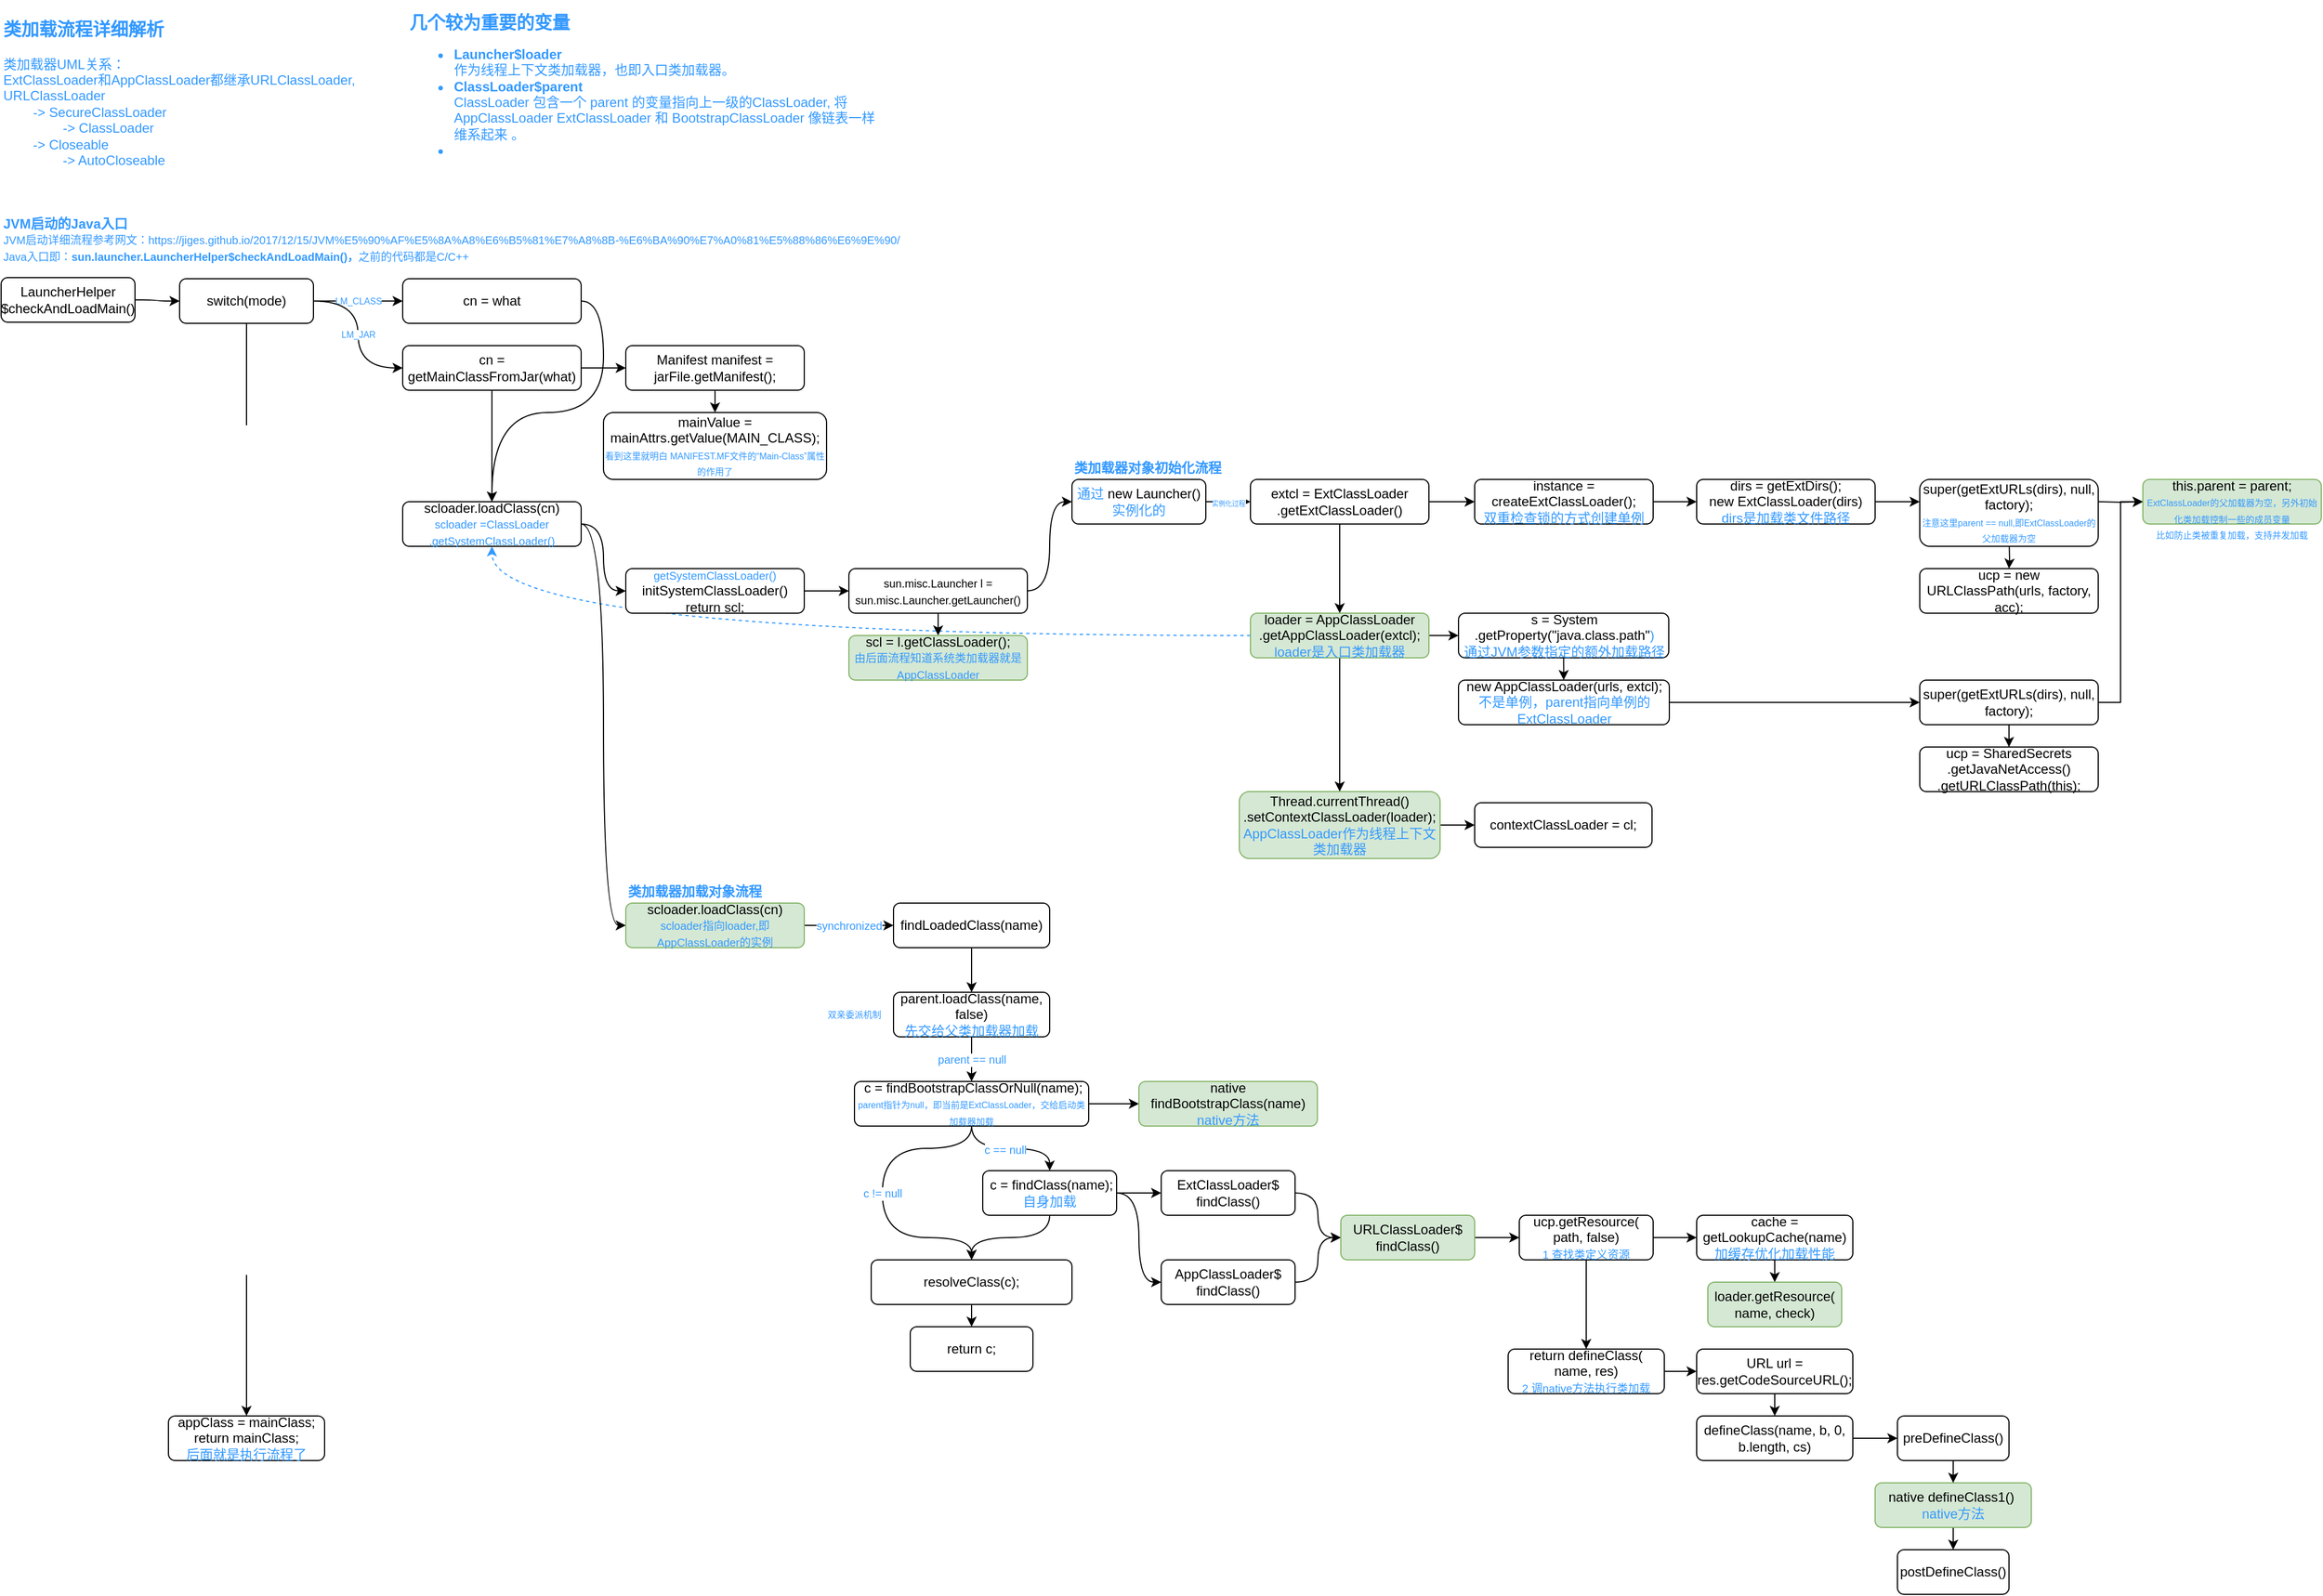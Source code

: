 <mxfile version="16.1.2" type="device"><diagram id="C5RBs43oDa-KdzZeNtuy" name="Page-1"><mxGraphModel dx="1996" dy="1253" grid="1" gridSize="10" guides="1" tooltips="1" connect="1" arrows="1" fold="1" page="1" pageScale="1" pageWidth="827" pageHeight="1169" math="0" shadow="0"><root><mxCell id="WIyWlLk6GJQsqaUBKTNV-0"/><mxCell id="WIyWlLk6GJQsqaUBKTNV-1" parent="WIyWlLk6GJQsqaUBKTNV-0"/><mxCell id="M4n_sQL-ao6SMR69u9Av-0" value="&lt;font color=&quot;#3399ff&quot;&gt;&lt;b&gt;&lt;font style=&quot;font-size: 16px&quot;&gt;类加载流程详细解析&lt;/font&gt;&lt;/b&gt;&lt;br&gt;&lt;br&gt;类加载器UML关系：&lt;br&gt;ExtClassLoader和AppClassLoader都继承URLClassLoader,&amp;nbsp;&lt;br&gt;URLClassLoader&amp;nbsp;&lt;br&gt;&lt;span&gt;&#9;&lt;/span&gt;&lt;span style=&quot;white-space: pre&quot;&gt;&#9;&lt;/span&gt;-&amp;gt; SecureClassLoader&lt;br&gt;&lt;span&gt;&#9;&lt;/span&gt;&lt;span&gt;&#9;&lt;/span&gt;&lt;span style=&quot;white-space: pre&quot;&gt;&#9;&lt;span style=&quot;white-space: pre&quot;&gt;&#9;&lt;/span&gt;&lt;/span&gt;-&amp;gt; ClassLoader&lt;br&gt;&lt;span&gt;&#9;&lt;/span&gt;&lt;span style=&quot;white-space: pre&quot;&gt;&#9;&lt;/span&gt;-&amp;gt; Closeable&lt;br&gt;&lt;span&gt;&#9;&lt;/span&gt;&lt;span&gt;&#9;&lt;/span&gt;&lt;span style=&quot;white-space: pre&quot;&gt;&#9;&lt;/span&gt;&lt;span style=&quot;white-space: pre&quot;&gt;&#9;&lt;/span&gt;-&amp;gt; AutoCloseable&lt;br&gt;&lt;/font&gt;&lt;font color=&quot;#3399ff&quot;&gt;&lt;br&gt;&lt;/font&gt;" style="text;html=1;strokeColor=none;fillColor=none;align=left;verticalAlign=top;whiteSpace=wrap;rounded=0;" parent="WIyWlLk6GJQsqaUBKTNV-1" vertex="1"><mxGeometry x="40" y="20" width="340" height="180" as="geometry"/></mxCell><mxCell id="M4n_sQL-ao6SMR69u9Av-1" value="&lt;b&gt;类加载器对象初始化流程&lt;/b&gt;" style="text;html=1;align=left;verticalAlign=middle;resizable=0;points=[];autosize=1;strokeColor=none;fillColor=none;fontColor=#3399FF;" parent="WIyWlLk6GJQsqaUBKTNV-1" vertex="1"><mxGeometry x="1000" y="420" width="150" height="20" as="geometry"/></mxCell><mxCell id="M4n_sQL-ao6SMR69u9Av-2" value="&lt;b&gt;类加载器加载对象流程&lt;/b&gt;" style="text;html=1;align=left;verticalAlign=middle;resizable=0;points=[];autosize=1;strokeColor=none;fillColor=none;fontColor=#3399FF;" parent="WIyWlLk6GJQsqaUBKTNV-1" vertex="1"><mxGeometry x="600" y="800" width="140" height="20" as="geometry"/></mxCell><mxCell id="M4n_sQL-ao6SMR69u9Av-8" value="&lt;font style=&quot;font-size: 6px&quot;&gt;实例化过程&lt;/font&gt;" style="edgeStyle=orthogonalEdgeStyle;rounded=0;orthogonalLoop=1;jettySize=auto;html=1;fontColor=#3399FF;" parent="WIyWlLk6GJQsqaUBKTNV-1" source="M4n_sQL-ao6SMR69u9Av-3" target="M4n_sQL-ao6SMR69u9Av-7" edge="1"><mxGeometry relative="1" as="geometry"/></mxCell><mxCell id="M4n_sQL-ao6SMR69u9Av-3" value="&lt;font color=&quot;#3399ff&quot;&gt;通过&lt;/font&gt; new Launcher()&lt;br&gt;&lt;font color=&quot;#3399ff&quot;&gt;实例化的&lt;/font&gt;" style="rounded=1;whiteSpace=wrap;html=1;fontSize=12;glass=0;strokeWidth=1;shadow=0;" parent="WIyWlLk6GJQsqaUBKTNV-1" vertex="1"><mxGeometry x="1000" y="440" width="120" height="40" as="geometry"/></mxCell><mxCell id="M4n_sQL-ao6SMR69u9Av-10" value="" style="edgeStyle=orthogonalEdgeStyle;rounded=0;orthogonalLoop=1;jettySize=auto;html=1;fontColor=#3399FF;" parent="WIyWlLk6GJQsqaUBKTNV-1" source="M4n_sQL-ao6SMR69u9Av-7" target="M4n_sQL-ao6SMR69u9Av-9" edge="1"><mxGeometry relative="1" as="geometry"/></mxCell><mxCell id="M4n_sQL-ao6SMR69u9Av-16" value="" style="edgeStyle=orthogonalEdgeStyle;rounded=0;orthogonalLoop=1;jettySize=auto;html=1;fontSize=16;fontColor=#3399FF;" parent="WIyWlLk6GJQsqaUBKTNV-1" source="M4n_sQL-ao6SMR69u9Av-7" target="M4n_sQL-ao6SMR69u9Av-15" edge="1"><mxGeometry relative="1" as="geometry"/></mxCell><mxCell id="M4n_sQL-ao6SMR69u9Av-7" value="extcl = ExtClassLoader&lt;br&gt;.getExtClassLoader()" style="rounded=1;whiteSpace=wrap;html=1;fontSize=12;glass=0;strokeWidth=1;shadow=0;" parent="WIyWlLk6GJQsqaUBKTNV-1" vertex="1"><mxGeometry x="1160" y="440" width="160" height="40" as="geometry"/></mxCell><mxCell id="M4n_sQL-ao6SMR69u9Av-27" value="" style="edgeStyle=orthogonalEdgeStyle;rounded=0;orthogonalLoop=1;jettySize=auto;html=1;fontSize=8;fontColor=#3399FF;" parent="WIyWlLk6GJQsqaUBKTNV-1" source="M4n_sQL-ao6SMR69u9Av-9" target="M4n_sQL-ao6SMR69u9Av-26" edge="1"><mxGeometry relative="1" as="geometry"/></mxCell><mxCell id="nKkm-PDrpNaKXcJWzIBr-40" style="edgeStyle=orthogonalEdgeStyle;curved=1;rounded=0;orthogonalLoop=1;jettySize=auto;html=1;exitX=0.5;exitY=1;exitDx=0;exitDy=0;entryX=0.5;entryY=0;entryDx=0;entryDy=0;fontSize=10;fontColor=#3399FF;" edge="1" parent="WIyWlLk6GJQsqaUBKTNV-1" source="M4n_sQL-ao6SMR69u9Av-9" target="M4n_sQL-ao6SMR69u9Av-13"><mxGeometry relative="1" as="geometry"/></mxCell><mxCell id="nKkm-PDrpNaKXcJWzIBr-71" style="edgeStyle=orthogonalEdgeStyle;curved=1;rounded=0;orthogonalLoop=1;jettySize=auto;html=1;exitX=0;exitY=0.5;exitDx=0;exitDy=0;entryX=0.5;entryY=1;entryDx=0;entryDy=0;fontSize=8;fontColor=#3399FF;dashed=1;strokeColor=#3399FF;" edge="1" parent="WIyWlLk6GJQsqaUBKTNV-1" source="M4n_sQL-ao6SMR69u9Av-9" target="nKkm-PDrpNaKXcJWzIBr-20"><mxGeometry relative="1" as="geometry"/></mxCell><mxCell id="M4n_sQL-ao6SMR69u9Av-9" value="loader = AppClassLoader&lt;br&gt;.getAppClassLoader(extcl);&lt;br&gt;&lt;font color=&quot;#3399ff&quot;&gt;loader是入口类加载器&lt;/font&gt;" style="rounded=1;whiteSpace=wrap;html=1;fontSize=12;glass=0;strokeWidth=1;shadow=0;fillColor=#d5e8d4;strokeColor=#82b366;" parent="WIyWlLk6GJQsqaUBKTNV-1" vertex="1"><mxGeometry x="1160" y="560" width="160" height="40" as="geometry"/></mxCell><mxCell id="M4n_sQL-ao6SMR69u9Av-12" value="&lt;h1 style=&quot;font-size: 16px&quot;&gt;几个较为重要的变量&lt;/h1&gt;&lt;div&gt;&lt;ul&gt;&lt;li&gt;&lt;b&gt;Launcher$loader&lt;br&gt;&lt;/b&gt;作为线程上下文类加载器，也即入口类加载器。&lt;span style=&quot;white-space: pre&quot;&gt;&#9;&lt;/span&gt;&lt;/li&gt;&lt;li&gt;&lt;b&gt;ClassLoader$parent&lt;/b&gt;&lt;br&gt;ClassLoader 包含一个 parent 的变量指向上一级的ClassLoader, 将AppClassLoader ExtClassLoader 和 BootstrapClassLoader 像链表一样维系起来 。&lt;/li&gt;&lt;li&gt;&lt;br&gt;&lt;/li&gt;&lt;/ul&gt;&lt;/div&gt;" style="text;html=1;strokeColor=none;fillColor=none;spacing=5;spacingTop=-20;whiteSpace=wrap;overflow=hidden;rounded=0;fontColor=#3399FF;" parent="WIyWlLk6GJQsqaUBKTNV-1" vertex="1"><mxGeometry x="401" y="20" width="426" height="130" as="geometry"/></mxCell><mxCell id="M4n_sQL-ao6SMR69u9Av-37" value="" style="edgeStyle=orthogonalEdgeStyle;rounded=0;orthogonalLoop=1;jettySize=auto;html=1;fontSize=8;fontColor=#3399FF;" parent="WIyWlLk6GJQsqaUBKTNV-1" source="M4n_sQL-ao6SMR69u9Av-13" target="M4n_sQL-ao6SMR69u9Av-36" edge="1"><mxGeometry relative="1" as="geometry"/></mxCell><mxCell id="M4n_sQL-ao6SMR69u9Av-13" value="Thread.currentThread()&lt;br&gt;.setContextClassLoader(loader);&lt;br&gt;&lt;font color=&quot;#3399ff&quot;&gt;AppClassLoader作为线程上下文类加载器&lt;/font&gt;" style="rounded=1;whiteSpace=wrap;html=1;fontSize=12;glass=0;strokeWidth=1;shadow=0;fillColor=#d5e8d4;strokeColor=#82b366;" parent="WIyWlLk6GJQsqaUBKTNV-1" vertex="1"><mxGeometry x="1150" y="720" width="180" height="60" as="geometry"/></mxCell><mxCell id="M4n_sQL-ao6SMR69u9Av-18" value="" style="edgeStyle=orthogonalEdgeStyle;rounded=0;orthogonalLoop=1;jettySize=auto;html=1;fontSize=16;fontColor=#3399FF;" parent="WIyWlLk6GJQsqaUBKTNV-1" source="M4n_sQL-ao6SMR69u9Av-15" target="M4n_sQL-ao6SMR69u9Av-17" edge="1"><mxGeometry relative="1" as="geometry"/></mxCell><mxCell id="M4n_sQL-ao6SMR69u9Av-15" value="instance = createExtClassLoader();&lt;br&gt;&lt;font color=&quot;#3399ff&quot;&gt;双重检查锁的方式创建单例&lt;/font&gt;" style="rounded=1;whiteSpace=wrap;html=1;fontSize=12;glass=0;strokeWidth=1;shadow=0;" parent="WIyWlLk6GJQsqaUBKTNV-1" vertex="1"><mxGeometry x="1361" y="440" width="160" height="40" as="geometry"/></mxCell><mxCell id="M4n_sQL-ao6SMR69u9Av-20" value="" style="edgeStyle=orthogonalEdgeStyle;rounded=0;orthogonalLoop=1;jettySize=auto;html=1;fontSize=16;fontColor=#3399FF;" parent="WIyWlLk6GJQsqaUBKTNV-1" source="M4n_sQL-ao6SMR69u9Av-17" edge="1"><mxGeometry relative="1" as="geometry"><mxPoint x="1760" y="460" as="targetPoint"/></mxGeometry></mxCell><mxCell id="M4n_sQL-ao6SMR69u9Av-17" value="dirs = getExtDirs();&lt;br&gt;new ExtClassLoader(dirs)&lt;br&gt;&lt;font color=&quot;#3399ff&quot;&gt;dirs是加载类文件路径&lt;/font&gt;" style="rounded=1;whiteSpace=wrap;html=1;fontSize=12;glass=0;strokeWidth=1;shadow=0;" parent="WIyWlLk6GJQsqaUBKTNV-1" vertex="1"><mxGeometry x="1560" y="440" width="160" height="40" as="geometry"/></mxCell><mxCell id="M4n_sQL-ao6SMR69u9Av-22" value="" style="edgeStyle=orthogonalEdgeStyle;rounded=0;orthogonalLoop=1;jettySize=auto;html=1;fontSize=8;fontColor=#3399FF;" parent="WIyWlLk6GJQsqaUBKTNV-1" target="M4n_sQL-ao6SMR69u9Av-21" edge="1"><mxGeometry relative="1" as="geometry"><mxPoint x="1920" y="460" as="sourcePoint"/></mxGeometry></mxCell><mxCell id="M4n_sQL-ao6SMR69u9Av-25" value="" style="edgeStyle=orthogonalEdgeStyle;rounded=0;orthogonalLoop=1;jettySize=auto;html=1;fontSize=8;fontColor=#3399FF;" parent="WIyWlLk6GJQsqaUBKTNV-1" target="M4n_sQL-ao6SMR69u9Av-24" edge="1"><mxGeometry relative="1" as="geometry"><mxPoint x="1840" y="490" as="sourcePoint"/></mxGeometry></mxCell><mxCell id="M4n_sQL-ao6SMR69u9Av-19" value="super(getExtURLs(dirs), null, factory);&lt;br&gt;&lt;font color=&quot;#3399ff&quot; style=&quot;font-size: 8px&quot;&gt;注意这里parent == null,即ExtClassLoader的父加载器为空&lt;/font&gt;" style="rounded=1;whiteSpace=wrap;html=1;fontSize=12;glass=0;strokeWidth=1;shadow=0;" parent="WIyWlLk6GJQsqaUBKTNV-1" vertex="1"><mxGeometry x="1760" y="440" width="160" height="60" as="geometry"/></mxCell><mxCell id="M4n_sQL-ao6SMR69u9Av-21" value="this.parent = parent;&lt;br&gt;&lt;font color=&quot;#3399ff&quot; style=&quot;font-size: 8px&quot;&gt;ExtClassLoader的父加载器为空，另外初始化类加载控制一些的成员变量&lt;/font&gt;" style="rounded=1;whiteSpace=wrap;html=1;fontSize=12;glass=0;strokeWidth=1;shadow=0;fillColor=#d5e8d4;strokeColor=#82b366;" parent="WIyWlLk6GJQsqaUBKTNV-1" vertex="1"><mxGeometry x="1960" y="440" width="160" height="40" as="geometry"/></mxCell><mxCell id="M4n_sQL-ao6SMR69u9Av-23" value="比如防止类被重复加载，支持并发加载" style="text;html=1;strokeColor=none;fillColor=none;align=center;verticalAlign=middle;whiteSpace=wrap;rounded=0;fontSize=8;fontColor=#3399FF;" parent="WIyWlLk6GJQsqaUBKTNV-1" vertex="1"><mxGeometry x="1960" y="480" width="160" height="20" as="geometry"/></mxCell><mxCell id="M4n_sQL-ao6SMR69u9Av-24" value="ucp = new URLClassPath(urls, factory, acc);" style="rounded=1;whiteSpace=wrap;html=1;fontSize=12;glass=0;strokeWidth=1;shadow=0;" parent="WIyWlLk6GJQsqaUBKTNV-1" vertex="1"><mxGeometry x="1760" y="520" width="160" height="40" as="geometry"/></mxCell><mxCell id="M4n_sQL-ao6SMR69u9Av-34" style="edgeStyle=orthogonalEdgeStyle;rounded=0;orthogonalLoop=1;jettySize=auto;html=1;exitX=0.5;exitY=1;exitDx=0;exitDy=0;fontSize=8;fontColor=#3399FF;" parent="WIyWlLk6GJQsqaUBKTNV-1" source="M4n_sQL-ao6SMR69u9Av-26" target="M4n_sQL-ao6SMR69u9Av-28" edge="1"><mxGeometry relative="1" as="geometry"/></mxCell><mxCell id="M4n_sQL-ao6SMR69u9Av-26" value="s = System&lt;br&gt;.getProperty(&quot;java.class.path&quot;&lt;font color=&quot;#3399ff&quot;&gt;)&lt;br&gt;通过JVM参数指定的额外加载路径&lt;/font&gt;" style="rounded=1;whiteSpace=wrap;html=1;fontSize=12;glass=0;strokeWidth=1;shadow=0;" parent="WIyWlLk6GJQsqaUBKTNV-1" vertex="1"><mxGeometry x="1346.5" y="560" width="188.5" height="40" as="geometry"/></mxCell><mxCell id="M4n_sQL-ao6SMR69u9Av-35" style="edgeStyle=orthogonalEdgeStyle;rounded=0;orthogonalLoop=1;jettySize=auto;html=1;exitX=1;exitY=0.5;exitDx=0;exitDy=0;entryX=0;entryY=0.5;entryDx=0;entryDy=0;fontSize=8;fontColor=#3399FF;" parent="WIyWlLk6GJQsqaUBKTNV-1" source="M4n_sQL-ao6SMR69u9Av-28" target="M4n_sQL-ao6SMR69u9Av-30" edge="1"><mxGeometry relative="1" as="geometry"/></mxCell><mxCell id="M4n_sQL-ao6SMR69u9Av-28" value="new AppClassLoader(urls, extcl);&lt;br&gt;&lt;font color=&quot;#3399ff&quot;&gt;不是单例，parent指向单例的ExtClassLoader&lt;/font&gt;" style="rounded=1;whiteSpace=wrap;html=1;fontSize=12;glass=0;strokeWidth=1;shadow=0;" parent="WIyWlLk6GJQsqaUBKTNV-1" vertex="1"><mxGeometry x="1346.5" y="620" width="189" height="40" as="geometry"/></mxCell><mxCell id="M4n_sQL-ao6SMR69u9Av-33" value="" style="edgeStyle=orthogonalEdgeStyle;rounded=0;orthogonalLoop=1;jettySize=auto;html=1;fontSize=8;fontColor=#3399FF;" parent="WIyWlLk6GJQsqaUBKTNV-1" source="M4n_sQL-ao6SMR69u9Av-30" target="M4n_sQL-ao6SMR69u9Av-32" edge="1"><mxGeometry relative="1" as="geometry"/></mxCell><mxCell id="M4n_sQL-ao6SMR69u9Av-38" style="edgeStyle=orthogonalEdgeStyle;rounded=0;orthogonalLoop=1;jettySize=auto;html=1;exitX=1;exitY=0.5;exitDx=0;exitDy=0;entryX=0;entryY=0.5;entryDx=0;entryDy=0;fontSize=8;fontColor=#3399FF;" parent="WIyWlLk6GJQsqaUBKTNV-1" source="M4n_sQL-ao6SMR69u9Av-30" target="M4n_sQL-ao6SMR69u9Av-21" edge="1"><mxGeometry relative="1" as="geometry"/></mxCell><mxCell id="M4n_sQL-ao6SMR69u9Av-30" value="super(getExtURLs(dirs), null, factory);" style="rounded=1;whiteSpace=wrap;html=1;fontSize=12;glass=0;strokeWidth=1;shadow=0;" parent="WIyWlLk6GJQsqaUBKTNV-1" vertex="1"><mxGeometry x="1760" y="620" width="160" height="40" as="geometry"/></mxCell><mxCell id="M4n_sQL-ao6SMR69u9Av-32" value="ucp = SharedSecrets&lt;br&gt;.getJavaNetAccess()&lt;br&gt;.getURLClassPath(this);" style="rounded=1;whiteSpace=wrap;html=1;fontSize=12;glass=0;strokeWidth=1;shadow=0;" parent="WIyWlLk6GJQsqaUBKTNV-1" vertex="1"><mxGeometry x="1760" y="680" width="160" height="40" as="geometry"/></mxCell><mxCell id="M4n_sQL-ao6SMR69u9Av-36" value="contextClassLoader = cl;" style="rounded=1;whiteSpace=wrap;html=1;fontSize=12;glass=0;strokeWidth=1;shadow=0;" parent="WIyWlLk6GJQsqaUBKTNV-1" vertex="1"><mxGeometry x="1361" y="730" width="159" height="40" as="geometry"/></mxCell><mxCell id="nKkm-PDrpNaKXcJWzIBr-45" value="" style="edgeStyle=orthogonalEdgeStyle;curved=1;rounded=0;orthogonalLoop=1;jettySize=auto;html=1;fontSize=10;fontColor=#3399FF;" edge="1" parent="WIyWlLk6GJQsqaUBKTNV-1" source="nKkm-PDrpNaKXcJWzIBr-0" target="nKkm-PDrpNaKXcJWzIBr-44"><mxGeometry relative="1" as="geometry"/></mxCell><mxCell id="nKkm-PDrpNaKXcJWzIBr-0" value="findLoadedClass(name)" style="rounded=1;whiteSpace=wrap;html=1;fontSize=12;glass=0;strokeWidth=1;shadow=0;" vertex="1" parent="WIyWlLk6GJQsqaUBKTNV-1"><mxGeometry x="840" y="820" width="140" height="40" as="geometry"/></mxCell><mxCell id="nKkm-PDrpNaKXcJWzIBr-4" value="&lt;span style=&quot;font-size: 8px&quot;&gt;LM_CLASS&lt;/span&gt;" style="edgeStyle=orthogonalEdgeStyle;rounded=0;orthogonalLoop=1;jettySize=auto;html=1;fontSize=6;fontColor=#3399FF;" edge="1" parent="WIyWlLk6GJQsqaUBKTNV-1" source="nKkm-PDrpNaKXcJWzIBr-1" target="nKkm-PDrpNaKXcJWzIBr-3"><mxGeometry relative="1" as="geometry"/></mxCell><mxCell id="nKkm-PDrpNaKXcJWzIBr-6" value="LM_JAR" style="edgeStyle=orthogonalEdgeStyle;rounded=0;orthogonalLoop=1;jettySize=auto;html=1;exitX=1;exitY=0.5;exitDx=0;exitDy=0;entryX=0;entryY=0.5;entryDx=0;entryDy=0;fontSize=8;fontColor=#3399FF;curved=1;" edge="1" parent="WIyWlLk6GJQsqaUBKTNV-1" source="nKkm-PDrpNaKXcJWzIBr-1" target="nKkm-PDrpNaKXcJWzIBr-5"><mxGeometry relative="1" as="geometry"/></mxCell><mxCell id="nKkm-PDrpNaKXcJWzIBr-19" style="edgeStyle=orthogonalEdgeStyle;curved=1;rounded=0;orthogonalLoop=1;jettySize=auto;html=1;exitX=0.5;exitY=1;exitDx=0;exitDy=0;entryX=0.5;entryY=0;entryDx=0;entryDy=0;fontSize=9;fontColor=#3399FF;" edge="1" parent="WIyWlLk6GJQsqaUBKTNV-1" source="nKkm-PDrpNaKXcJWzIBr-1" target="nKkm-PDrpNaKXcJWzIBr-15"><mxGeometry relative="1" as="geometry"/></mxCell><mxCell id="nKkm-PDrpNaKXcJWzIBr-1" value="switch(mode)" style="rounded=1;whiteSpace=wrap;html=1;fontSize=12;glass=0;strokeWidth=1;shadow=0;" vertex="1" parent="WIyWlLk6GJQsqaUBKTNV-1"><mxGeometry x="200" y="260" width="120" height="40" as="geometry"/></mxCell><mxCell id="nKkm-PDrpNaKXcJWzIBr-2" value="&lt;b&gt;JVM启动的Java入口&lt;br&gt;&lt;/b&gt;&lt;span style=&quot;font-size: 10px&quot;&gt;JVM启动详细流程参考网文：https://jiges.github.io/2017/12/15/JVM%E5%90%AF%E5%8A%A8%E6%B5%81%E7%A8%8B-%E6%BA%90%E7%A0%81%E5%88%86%E6%9E%90/&lt;br&gt;&lt;/span&gt;&lt;span style=&quot;font-size: 10px&quot;&gt;Java入口即：&lt;/span&gt;&lt;b style=&quot;font-size: 10px&quot;&gt;sun.launcher.LauncherHelper$checkAndLoadMain()&lt;/b&gt;&lt;span style=&quot;font-size: 10px&quot;&gt;&lt;b&gt;，&lt;/b&gt;之前的代码都是C/C++&lt;/span&gt;&lt;b&gt;&lt;br&gt;&lt;/b&gt;" style="text;html=1;align=left;verticalAlign=middle;resizable=0;points=[];autosize=1;strokeColor=none;fillColor=none;fontColor=#3399FF;" vertex="1" parent="WIyWlLk6GJQsqaUBKTNV-1"><mxGeometry x="40" y="200" width="820" height="50" as="geometry"/></mxCell><mxCell id="nKkm-PDrpNaKXcJWzIBr-27" style="edgeStyle=orthogonalEdgeStyle;curved=1;rounded=0;orthogonalLoop=1;jettySize=auto;html=1;exitX=1;exitY=0.5;exitDx=0;exitDy=0;entryX=0.5;entryY=0;entryDx=0;entryDy=0;fontSize=8;fontColor=#3399FF;" edge="1" parent="WIyWlLk6GJQsqaUBKTNV-1" source="nKkm-PDrpNaKXcJWzIBr-3" target="nKkm-PDrpNaKXcJWzIBr-20"><mxGeometry relative="1" as="geometry"/></mxCell><mxCell id="nKkm-PDrpNaKXcJWzIBr-3" value="cn = what" style="rounded=1;whiteSpace=wrap;html=1;fontSize=12;glass=0;strokeWidth=1;shadow=0;" vertex="1" parent="WIyWlLk6GJQsqaUBKTNV-1"><mxGeometry x="400" y="260" width="160" height="40" as="geometry"/></mxCell><mxCell id="nKkm-PDrpNaKXcJWzIBr-23" value="" style="edgeStyle=orthogonalEdgeStyle;curved=1;rounded=0;orthogonalLoop=1;jettySize=auto;html=1;fontSize=9;fontColor=#3399FF;" edge="1" parent="WIyWlLk6GJQsqaUBKTNV-1" source="nKkm-PDrpNaKXcJWzIBr-5" target="nKkm-PDrpNaKXcJWzIBr-22"><mxGeometry relative="1" as="geometry"/></mxCell><mxCell id="nKkm-PDrpNaKXcJWzIBr-26" style="edgeStyle=orthogonalEdgeStyle;curved=1;rounded=0;orthogonalLoop=1;jettySize=auto;html=1;exitX=0.5;exitY=1;exitDx=0;exitDy=0;entryX=0.5;entryY=0;entryDx=0;entryDy=0;fontSize=8;fontColor=#3399FF;" edge="1" parent="WIyWlLk6GJQsqaUBKTNV-1" source="nKkm-PDrpNaKXcJWzIBr-5" target="nKkm-PDrpNaKXcJWzIBr-20"><mxGeometry relative="1" as="geometry"/></mxCell><mxCell id="nKkm-PDrpNaKXcJWzIBr-5" value="cn = getMainClassFromJar(what)" style="rounded=1;whiteSpace=wrap;html=1;fontSize=12;glass=0;strokeWidth=1;shadow=0;" vertex="1" parent="WIyWlLk6GJQsqaUBKTNV-1"><mxGeometry x="400" y="320" width="160" height="40" as="geometry"/></mxCell><mxCell id="nKkm-PDrpNaKXcJWzIBr-15" value="appClass = mainClass;&lt;br&gt;return mainClass;&lt;br&gt;&lt;font color=&quot;#3399ff&quot;&gt;后面就是执行流程了&lt;/font&gt;" style="rounded=1;whiteSpace=wrap;html=1;fontSize=12;glass=0;strokeWidth=1;shadow=0;" vertex="1" parent="WIyWlLk6GJQsqaUBKTNV-1"><mxGeometry x="190" y="1280" width="140" height="40" as="geometry"/></mxCell><mxCell id="nKkm-PDrpNaKXcJWzIBr-18" style="edgeStyle=orthogonalEdgeStyle;curved=1;rounded=0;orthogonalLoop=1;jettySize=auto;html=1;exitX=1;exitY=0.5;exitDx=0;exitDy=0;entryX=0;entryY=0.5;entryDx=0;entryDy=0;fontSize=9;fontColor=#3399FF;" edge="1" parent="WIyWlLk6GJQsqaUBKTNV-1" source="nKkm-PDrpNaKXcJWzIBr-17" target="nKkm-PDrpNaKXcJWzIBr-1"><mxGeometry relative="1" as="geometry"/></mxCell><mxCell id="nKkm-PDrpNaKXcJWzIBr-17" value="LauncherHelper&lt;br&gt;$checkAndLoadMain()" style="rounded=1;whiteSpace=wrap;html=1;fontSize=12;glass=0;strokeWidth=1;shadow=0;" vertex="1" parent="WIyWlLk6GJQsqaUBKTNV-1"><mxGeometry x="40" y="259" width="120" height="40" as="geometry"/></mxCell><mxCell id="nKkm-PDrpNaKXcJWzIBr-30" value="" style="edgeStyle=orthogonalEdgeStyle;curved=1;rounded=0;orthogonalLoop=1;jettySize=auto;html=1;fontSize=8;fontColor=#3399FF;" edge="1" parent="WIyWlLk6GJQsqaUBKTNV-1" source="nKkm-PDrpNaKXcJWzIBr-20" target="nKkm-PDrpNaKXcJWzIBr-29"><mxGeometry relative="1" as="geometry"><Array as="points"><mxPoint x="580" y="480"/><mxPoint x="580" y="540"/></Array></mxGeometry></mxCell><mxCell id="nKkm-PDrpNaKXcJWzIBr-33" style="edgeStyle=orthogonalEdgeStyle;curved=1;rounded=0;orthogonalLoop=1;jettySize=auto;html=1;exitX=1;exitY=0.5;exitDx=0;exitDy=0;entryX=0;entryY=0.5;entryDx=0;entryDy=0;fontSize=8;fontColor=#3399FF;" edge="1" parent="WIyWlLk6GJQsqaUBKTNV-1" source="nKkm-PDrpNaKXcJWzIBr-20" target="nKkm-PDrpNaKXcJWzIBr-32"><mxGeometry relative="1" as="geometry"/></mxCell><mxCell id="nKkm-PDrpNaKXcJWzIBr-20" value="scloader.loadClass(cn)&lt;br&gt;&lt;font color=&quot;#3399ff&quot; size=&quot;1&quot;&gt;scloader =ClassLoader&lt;br&gt;.getSystemClassLoader()&lt;/font&gt;" style="rounded=1;whiteSpace=wrap;html=1;fontSize=12;glass=0;strokeWidth=1;shadow=0;" vertex="1" parent="WIyWlLk6GJQsqaUBKTNV-1"><mxGeometry x="400" y="460" width="160" height="40" as="geometry"/></mxCell><mxCell id="nKkm-PDrpNaKXcJWzIBr-25" value="" style="edgeStyle=orthogonalEdgeStyle;curved=1;rounded=0;orthogonalLoop=1;jettySize=auto;html=1;fontSize=9;fontColor=#3399FF;" edge="1" parent="WIyWlLk6GJQsqaUBKTNV-1" source="nKkm-PDrpNaKXcJWzIBr-22" target="nKkm-PDrpNaKXcJWzIBr-24"><mxGeometry relative="1" as="geometry"/></mxCell><mxCell id="nKkm-PDrpNaKXcJWzIBr-22" value="Manifest manifest = jarFile.getManifest();&lt;br&gt;" style="rounded=1;whiteSpace=wrap;html=1;fontSize=12;glass=0;strokeWidth=1;shadow=0;" vertex="1" parent="WIyWlLk6GJQsqaUBKTNV-1"><mxGeometry x="600" y="320" width="160" height="40" as="geometry"/></mxCell><mxCell id="nKkm-PDrpNaKXcJWzIBr-24" value="mainValue = mainAttrs.getValue(MAIN_CLASS);&lt;br&gt;&lt;font color=&quot;#3399ff&quot;&gt;&lt;span style=&quot;font-size: 8px&quot;&gt;看到这里就明白 MANIFEST.MF文件的“Main-Class”属性的作用了&lt;/span&gt;&lt;/font&gt;" style="rounded=1;whiteSpace=wrap;html=1;fontSize=12;glass=0;strokeWidth=1;shadow=0;" vertex="1" parent="WIyWlLk6GJQsqaUBKTNV-1"><mxGeometry x="580" y="380" width="200" height="60" as="geometry"/></mxCell><mxCell id="nKkm-PDrpNaKXcJWzIBr-35" value="" style="edgeStyle=orthogonalEdgeStyle;curved=1;rounded=0;orthogonalLoop=1;jettySize=auto;html=1;fontSize=12;fontColor=#000000;" edge="1" parent="WIyWlLk6GJQsqaUBKTNV-1" source="nKkm-PDrpNaKXcJWzIBr-29" target="nKkm-PDrpNaKXcJWzIBr-34"><mxGeometry relative="1" as="geometry"/></mxCell><mxCell id="nKkm-PDrpNaKXcJWzIBr-29" value="&lt;font color=&quot;#3399ff&quot; size=&quot;1&quot;&gt;getSystemClassLoader()&lt;/font&gt;&lt;br&gt;&lt;font&gt;initSystemClassLoader()&lt;br&gt;return scl;&lt;br&gt;&lt;/font&gt;" style="rounded=1;whiteSpace=wrap;html=1;fontSize=12;glass=0;strokeWidth=1;shadow=0;" vertex="1" parent="WIyWlLk6GJQsqaUBKTNV-1"><mxGeometry x="600" y="520" width="160" height="40" as="geometry"/></mxCell><mxCell id="nKkm-PDrpNaKXcJWzIBr-41" value="synchronized" style="edgeStyle=orthogonalEdgeStyle;curved=1;rounded=0;orthogonalLoop=1;jettySize=auto;html=1;exitX=1;exitY=0.5;exitDx=0;exitDy=0;entryX=0;entryY=0.5;entryDx=0;entryDy=0;fontSize=10;fontColor=#3399FF;" edge="1" parent="WIyWlLk6GJQsqaUBKTNV-1" source="nKkm-PDrpNaKXcJWzIBr-32" target="nKkm-PDrpNaKXcJWzIBr-0"><mxGeometry relative="1" as="geometry"/></mxCell><mxCell id="nKkm-PDrpNaKXcJWzIBr-32" value="scloader.loadClass(cn)&lt;br&gt;&lt;font style=&quot;font-size: 10px&quot; color=&quot;#3399ff&quot;&gt;scloader指向loader,即AppClassLoader的实例&lt;/font&gt;" style="rounded=1;whiteSpace=wrap;html=1;fontSize=12;glass=0;strokeWidth=1;shadow=0;fillColor=#d5e8d4;strokeColor=#82b366;" vertex="1" parent="WIyWlLk6GJQsqaUBKTNV-1"><mxGeometry x="600" y="820" width="160" height="40" as="geometry"/></mxCell><mxCell id="nKkm-PDrpNaKXcJWzIBr-37" value="" style="edgeStyle=orthogonalEdgeStyle;curved=1;rounded=0;orthogonalLoop=1;jettySize=auto;html=1;fontSize=12;fontColor=#000000;" edge="1" parent="WIyWlLk6GJQsqaUBKTNV-1" source="nKkm-PDrpNaKXcJWzIBr-34" target="nKkm-PDrpNaKXcJWzIBr-36"><mxGeometry relative="1" as="geometry"/></mxCell><mxCell id="nKkm-PDrpNaKXcJWzIBr-42" style="edgeStyle=orthogonalEdgeStyle;curved=1;rounded=0;orthogonalLoop=1;jettySize=auto;html=1;exitX=1;exitY=0.5;exitDx=0;exitDy=0;entryX=0;entryY=0.5;entryDx=0;entryDy=0;fontSize=10;fontColor=#3399FF;" edge="1" parent="WIyWlLk6GJQsqaUBKTNV-1" source="nKkm-PDrpNaKXcJWzIBr-34" target="M4n_sQL-ao6SMR69u9Av-3"><mxGeometry relative="1" as="geometry"/></mxCell><mxCell id="nKkm-PDrpNaKXcJWzIBr-34" value="&lt;font&gt;&lt;font size=&quot;1&quot;&gt;sun.misc.Launcher l = sun.misc.Launcher.getLauncher()&lt;/font&gt;&lt;br&gt;&lt;/font&gt;" style="rounded=1;whiteSpace=wrap;html=1;fontSize=12;glass=0;strokeWidth=1;shadow=0;" vertex="1" parent="WIyWlLk6GJQsqaUBKTNV-1"><mxGeometry x="800" y="520" width="160" height="40" as="geometry"/></mxCell><mxCell id="nKkm-PDrpNaKXcJWzIBr-36" value="&lt;font&gt;&lt;font style=&quot;font-size: 12px&quot;&gt;scl = l.getClassLoader();&lt;br&gt;&lt;/font&gt;&lt;font style=&quot;font-size: 10px&quot; color=&quot;#3399ff&quot;&gt;由后面流程知道系统类加载器就是 AppClassLoader&lt;/font&gt;&lt;br&gt;&lt;/font&gt;" style="rounded=1;whiteSpace=wrap;html=1;fontSize=12;glass=0;strokeWidth=1;shadow=0;fillColor=#d5e8d4;strokeColor=#82b366;" vertex="1" parent="WIyWlLk6GJQsqaUBKTNV-1"><mxGeometry x="800" y="580" width="160" height="40" as="geometry"/></mxCell><mxCell id="nKkm-PDrpNaKXcJWzIBr-47" value="parent == null" style="edgeStyle=orthogonalEdgeStyle;curved=1;rounded=0;orthogonalLoop=1;jettySize=auto;html=1;fontSize=10;fontColor=#3399FF;" edge="1" parent="WIyWlLk6GJQsqaUBKTNV-1" source="nKkm-PDrpNaKXcJWzIBr-44" target="nKkm-PDrpNaKXcJWzIBr-46"><mxGeometry relative="1" as="geometry"/></mxCell><mxCell id="nKkm-PDrpNaKXcJWzIBr-44" value="parent.loadClass(name, false)&lt;br&gt;&lt;font color=&quot;#3399ff&quot;&gt;先交给父类加载器加载&lt;/font&gt;" style="rounded=1;whiteSpace=wrap;html=1;fontSize=12;glass=0;strokeWidth=1;shadow=0;" vertex="1" parent="WIyWlLk6GJQsqaUBKTNV-1"><mxGeometry x="840" y="900" width="140" height="40" as="geometry"/></mxCell><mxCell id="nKkm-PDrpNaKXcJWzIBr-49" value="" style="edgeStyle=orthogonalEdgeStyle;curved=1;rounded=0;orthogonalLoop=1;jettySize=auto;html=1;fontSize=10;fontColor=#3399FF;" edge="1" parent="WIyWlLk6GJQsqaUBKTNV-1" source="nKkm-PDrpNaKXcJWzIBr-46" target="nKkm-PDrpNaKXcJWzIBr-48"><mxGeometry relative="1" as="geometry"/></mxCell><mxCell id="nKkm-PDrpNaKXcJWzIBr-50" value="c == null" style="edgeLabel;html=1;align=center;verticalAlign=middle;resizable=0;points=[];fontSize=10;fontColor=#3399FF;" vertex="1" connectable="0" parent="nKkm-PDrpNaKXcJWzIBr-49"><mxGeometry x="-0.1" y="-1" relative="1" as="geometry"><mxPoint as="offset"/></mxGeometry></mxCell><mxCell id="nKkm-PDrpNaKXcJWzIBr-54" value="c != null" style="edgeStyle=orthogonalEdgeStyle;curved=1;rounded=0;orthogonalLoop=1;jettySize=auto;html=1;exitX=0.5;exitY=1;exitDx=0;exitDy=0;entryX=0.5;entryY=0;entryDx=0;entryDy=0;fontSize=10;fontColor=#3399FF;" edge="1" parent="WIyWlLk6GJQsqaUBKTNV-1" source="nKkm-PDrpNaKXcJWzIBr-46" target="nKkm-PDrpNaKXcJWzIBr-51"><mxGeometry relative="1" as="geometry"><Array as="points"><mxPoint x="910" y="1040"/><mxPoint x="830" y="1040"/><mxPoint x="830" y="1120"/><mxPoint x="910" y="1120"/></Array></mxGeometry></mxCell><mxCell id="nKkm-PDrpNaKXcJWzIBr-58" value="" style="edgeStyle=orthogonalEdgeStyle;curved=1;rounded=0;orthogonalLoop=1;jettySize=auto;html=1;fontSize=8;fontColor=#3399FF;" edge="1" parent="WIyWlLk6GJQsqaUBKTNV-1" source="nKkm-PDrpNaKXcJWzIBr-46" target="nKkm-PDrpNaKXcJWzIBr-57"><mxGeometry relative="1" as="geometry"/></mxCell><mxCell id="nKkm-PDrpNaKXcJWzIBr-46" value="&amp;nbsp;c = findBootstrapClassOrNull(name);&lt;br&gt;&lt;font style=&quot;font-size: 8px&quot; color=&quot;#3399ff&quot;&gt;parent指针为null，即当前是ExtClassLoader，交给启动类加载器加载&lt;/font&gt;" style="rounded=1;whiteSpace=wrap;html=1;fontSize=12;glass=0;strokeWidth=1;shadow=0;" vertex="1" parent="WIyWlLk6GJQsqaUBKTNV-1"><mxGeometry x="805" y="980" width="210" height="40" as="geometry"/></mxCell><mxCell id="nKkm-PDrpNaKXcJWzIBr-52" value="" style="edgeStyle=orthogonalEdgeStyle;curved=1;rounded=0;orthogonalLoop=1;jettySize=auto;html=1;fontSize=10;fontColor=#3399FF;" edge="1" parent="WIyWlLk6GJQsqaUBKTNV-1" source="nKkm-PDrpNaKXcJWzIBr-48" target="nKkm-PDrpNaKXcJWzIBr-51"><mxGeometry relative="1" as="geometry"/></mxCell><mxCell id="nKkm-PDrpNaKXcJWzIBr-61" value="" style="edgeStyle=orthogonalEdgeStyle;curved=1;rounded=0;orthogonalLoop=1;jettySize=auto;html=1;fontSize=8;fontColor=#3399FF;" edge="1" parent="WIyWlLk6GJQsqaUBKTNV-1" source="nKkm-PDrpNaKXcJWzIBr-48" target="nKkm-PDrpNaKXcJWzIBr-60"><mxGeometry relative="1" as="geometry"/></mxCell><mxCell id="nKkm-PDrpNaKXcJWzIBr-64" style="edgeStyle=orthogonalEdgeStyle;curved=1;rounded=0;orthogonalLoop=1;jettySize=auto;html=1;exitX=1;exitY=0.5;exitDx=0;exitDy=0;entryX=0;entryY=0.5;entryDx=0;entryDy=0;fontSize=8;fontColor=#3399FF;" edge="1" parent="WIyWlLk6GJQsqaUBKTNV-1" source="nKkm-PDrpNaKXcJWzIBr-48" target="nKkm-PDrpNaKXcJWzIBr-63"><mxGeometry relative="1" as="geometry"/></mxCell><mxCell id="nKkm-PDrpNaKXcJWzIBr-48" value="&amp;nbsp;c = findClass(name);&lt;br&gt;&lt;font color=&quot;#3399ff&quot;&gt;自身加载&lt;/font&gt;" style="rounded=1;whiteSpace=wrap;html=1;fontSize=12;glass=0;strokeWidth=1;shadow=0;" vertex="1" parent="WIyWlLk6GJQsqaUBKTNV-1"><mxGeometry x="920" y="1060" width="120" height="40" as="geometry"/></mxCell><mxCell id="nKkm-PDrpNaKXcJWzIBr-56" value="" style="edgeStyle=orthogonalEdgeStyle;curved=1;rounded=0;orthogonalLoop=1;jettySize=auto;html=1;fontSize=10;fontColor=#3399FF;" edge="1" parent="WIyWlLk6GJQsqaUBKTNV-1" source="nKkm-PDrpNaKXcJWzIBr-51" target="nKkm-PDrpNaKXcJWzIBr-55"><mxGeometry relative="1" as="geometry"/></mxCell><mxCell id="nKkm-PDrpNaKXcJWzIBr-51" value="resolveClass(c);" style="rounded=1;whiteSpace=wrap;html=1;fontSize=12;glass=0;strokeWidth=1;shadow=0;" vertex="1" parent="WIyWlLk6GJQsqaUBKTNV-1"><mxGeometry x="820" y="1140" width="180" height="40" as="geometry"/></mxCell><mxCell id="nKkm-PDrpNaKXcJWzIBr-55" value="return c;" style="rounded=1;whiteSpace=wrap;html=1;fontSize=12;glass=0;strokeWidth=1;shadow=0;" vertex="1" parent="WIyWlLk6GJQsqaUBKTNV-1"><mxGeometry x="855" y="1200" width="110" height="40" as="geometry"/></mxCell><mxCell id="nKkm-PDrpNaKXcJWzIBr-57" value="native findBootstrapClass(name)&lt;br&gt;&lt;font color=&quot;#3399ff&quot;&gt;native方法&lt;/font&gt;" style="rounded=1;whiteSpace=wrap;html=1;fontSize=12;glass=0;strokeWidth=1;shadow=0;fillColor=#d5e8d4;strokeColor=#82b366;" vertex="1" parent="WIyWlLk6GJQsqaUBKTNV-1"><mxGeometry x="1060" y="980" width="160" height="40" as="geometry"/></mxCell><mxCell id="nKkm-PDrpNaKXcJWzIBr-66" value="" style="edgeStyle=orthogonalEdgeStyle;curved=1;rounded=0;orthogonalLoop=1;jettySize=auto;html=1;fontSize=8;fontColor=#3399FF;" edge="1" parent="WIyWlLk6GJQsqaUBKTNV-1" source="nKkm-PDrpNaKXcJWzIBr-60" target="nKkm-PDrpNaKXcJWzIBr-65"><mxGeometry relative="1" as="geometry"/></mxCell><mxCell id="nKkm-PDrpNaKXcJWzIBr-60" value="ExtClassLoader$&lt;br&gt;findClass()" style="rounded=1;whiteSpace=wrap;html=1;fontSize=12;glass=0;strokeWidth=1;shadow=0;" vertex="1" parent="WIyWlLk6GJQsqaUBKTNV-1"><mxGeometry x="1080" y="1060" width="120" height="40" as="geometry"/></mxCell><mxCell id="nKkm-PDrpNaKXcJWzIBr-62" value="双亲委派机制" style="text;html=1;strokeColor=none;fillColor=none;align=center;verticalAlign=middle;whiteSpace=wrap;rounded=0;fontSize=8;fontColor=#3399FF;" vertex="1" parent="WIyWlLk6GJQsqaUBKTNV-1"><mxGeometry x="770" y="900" width="70" height="40" as="geometry"/></mxCell><mxCell id="nKkm-PDrpNaKXcJWzIBr-70" value="" style="edgeStyle=orthogonalEdgeStyle;curved=1;rounded=0;orthogonalLoop=1;jettySize=auto;html=1;fontSize=8;fontColor=#3399FF;entryX=0;entryY=0.5;entryDx=0;entryDy=0;" edge="1" parent="WIyWlLk6GJQsqaUBKTNV-1" source="nKkm-PDrpNaKXcJWzIBr-63" target="nKkm-PDrpNaKXcJWzIBr-65"><mxGeometry relative="1" as="geometry"><mxPoint x="1241" y="1160" as="targetPoint"/></mxGeometry></mxCell><mxCell id="nKkm-PDrpNaKXcJWzIBr-63" value="AppClassLoader$&lt;br&gt;findClass()" style="rounded=1;whiteSpace=wrap;html=1;fontSize=12;glass=0;strokeWidth=1;shadow=0;" vertex="1" parent="WIyWlLk6GJQsqaUBKTNV-1"><mxGeometry x="1080" y="1140" width="120" height="40" as="geometry"/></mxCell><mxCell id="nKkm-PDrpNaKXcJWzIBr-76" value="" style="edgeStyle=orthogonalEdgeStyle;curved=1;rounded=0;orthogonalLoop=1;jettySize=auto;html=1;fontSize=10;fontColor=#3399FF;strokeColor=#000000;" edge="1" parent="WIyWlLk6GJQsqaUBKTNV-1" source="nKkm-PDrpNaKXcJWzIBr-65" target="nKkm-PDrpNaKXcJWzIBr-75"><mxGeometry relative="1" as="geometry"/></mxCell><mxCell id="nKkm-PDrpNaKXcJWzIBr-65" value="URLClassLoader$&lt;br&gt;findClass()" style="rounded=1;whiteSpace=wrap;html=1;fontSize=12;glass=0;strokeWidth=1;shadow=0;fillColor=#d5e8d4;strokeColor=#82b366;" vertex="1" parent="WIyWlLk6GJQsqaUBKTNV-1"><mxGeometry x="1241" y="1100" width="120" height="40" as="geometry"/></mxCell><mxCell id="nKkm-PDrpNaKXcJWzIBr-78" value="" style="edgeStyle=orthogonalEdgeStyle;curved=1;rounded=0;orthogonalLoop=1;jettySize=auto;html=1;fontSize=10;fontColor=#3399FF;strokeColor=#000000;" edge="1" parent="WIyWlLk6GJQsqaUBKTNV-1" source="nKkm-PDrpNaKXcJWzIBr-75" target="nKkm-PDrpNaKXcJWzIBr-77"><mxGeometry relative="1" as="geometry"/></mxCell><mxCell id="nKkm-PDrpNaKXcJWzIBr-80" value="" style="edgeStyle=orthogonalEdgeStyle;curved=1;rounded=0;orthogonalLoop=1;jettySize=auto;html=1;fontSize=10;fontColor=#3399FF;strokeColor=#000000;" edge="1" parent="WIyWlLk6GJQsqaUBKTNV-1" source="nKkm-PDrpNaKXcJWzIBr-75" target="nKkm-PDrpNaKXcJWzIBr-79"><mxGeometry relative="1" as="geometry"/></mxCell><mxCell id="nKkm-PDrpNaKXcJWzIBr-75" value="ucp.getResource(&lt;br&gt;path, false)&lt;br&gt;&lt;font style=&quot;font-size: 10px&quot; color=&quot;#3399ff&quot;&gt;1 查找类定义资源&lt;/font&gt;" style="rounded=1;whiteSpace=wrap;html=1;fontSize=12;glass=0;strokeWidth=1;shadow=0;" vertex="1" parent="WIyWlLk6GJQsqaUBKTNV-1"><mxGeometry x="1401" y="1100" width="120" height="40" as="geometry"/></mxCell><mxCell id="nKkm-PDrpNaKXcJWzIBr-99" style="edgeStyle=orthogonalEdgeStyle;curved=1;rounded=0;orthogonalLoop=1;jettySize=auto;html=1;exitX=1;exitY=0.5;exitDx=0;exitDy=0;entryX=0;entryY=0.5;entryDx=0;entryDy=0;fontSize=10;fontColor=#3399FF;strokeColor=#000000;" edge="1" parent="WIyWlLk6GJQsqaUBKTNV-1" source="nKkm-PDrpNaKXcJWzIBr-77" target="nKkm-PDrpNaKXcJWzIBr-98"><mxGeometry relative="1" as="geometry"/></mxCell><mxCell id="nKkm-PDrpNaKXcJWzIBr-77" value="return defineClass(&lt;br&gt;name, res)&lt;br&gt;&lt;font color=&quot;#3399ff&quot; style=&quot;font-size: 10px&quot;&gt;2 调native方法执行类加载&lt;/font&gt;" style="rounded=1;whiteSpace=wrap;html=1;fontSize=12;glass=0;strokeWidth=1;shadow=0;" vertex="1" parent="WIyWlLk6GJQsqaUBKTNV-1"><mxGeometry x="1391" y="1220" width="140" height="40" as="geometry"/></mxCell><mxCell id="nKkm-PDrpNaKXcJWzIBr-82" value="" style="edgeStyle=orthogonalEdgeStyle;curved=1;rounded=0;orthogonalLoop=1;jettySize=auto;html=1;fontSize=10;fontColor=#3399FF;strokeColor=#000000;" edge="1" parent="WIyWlLk6GJQsqaUBKTNV-1" source="nKkm-PDrpNaKXcJWzIBr-79" target="nKkm-PDrpNaKXcJWzIBr-81"><mxGeometry relative="1" as="geometry"/></mxCell><mxCell id="nKkm-PDrpNaKXcJWzIBr-79" value="cache = getLookupCache(name)&lt;br&gt;&lt;font color=&quot;#3399ff&quot;&gt;加缓存优化加载性能&lt;/font&gt;" style="rounded=1;whiteSpace=wrap;html=1;fontSize=12;glass=0;strokeWidth=1;shadow=0;" vertex="1" parent="WIyWlLk6GJQsqaUBKTNV-1"><mxGeometry x="1560" y="1100" width="140" height="40" as="geometry"/></mxCell><mxCell id="nKkm-PDrpNaKXcJWzIBr-81" value="loader.getResource(&lt;br&gt;name, check)" style="rounded=1;whiteSpace=wrap;html=1;fontSize=12;glass=0;strokeWidth=1;shadow=0;fillColor=#d5e8d4;strokeColor=#82b366;" vertex="1" parent="WIyWlLk6GJQsqaUBKTNV-1"><mxGeometry x="1570" y="1160" width="120" height="40" as="geometry"/></mxCell><mxCell id="nKkm-PDrpNaKXcJWzIBr-96" style="edgeStyle=orthogonalEdgeStyle;curved=1;rounded=0;orthogonalLoop=1;jettySize=auto;html=1;exitX=1;exitY=0.5;exitDx=0;exitDy=0;entryX=0;entryY=0.5;entryDx=0;entryDy=0;fontSize=10;fontColor=#3399FF;strokeColor=#000000;" edge="1" parent="WIyWlLk6GJQsqaUBKTNV-1" source="nKkm-PDrpNaKXcJWzIBr-85" target="nKkm-PDrpNaKXcJWzIBr-89"><mxGeometry relative="1" as="geometry"/></mxCell><mxCell id="nKkm-PDrpNaKXcJWzIBr-85" value="defineClass(name, b, 0, b.length, cs)" style="rounded=1;whiteSpace=wrap;html=1;fontSize=12;glass=0;strokeWidth=1;shadow=0;" vertex="1" parent="WIyWlLk6GJQsqaUBKTNV-1"><mxGeometry x="1560" y="1280" width="140" height="40" as="geometry"/></mxCell><mxCell id="nKkm-PDrpNaKXcJWzIBr-95" style="edgeStyle=orthogonalEdgeStyle;curved=1;rounded=0;orthogonalLoop=1;jettySize=auto;html=1;exitX=0.5;exitY=1;exitDx=0;exitDy=0;entryX=0.5;entryY=0;entryDx=0;entryDy=0;fontSize=10;fontColor=#3399FF;strokeColor=#000000;" edge="1" parent="WIyWlLk6GJQsqaUBKTNV-1" source="nKkm-PDrpNaKXcJWzIBr-87" target="nKkm-PDrpNaKXcJWzIBr-93"><mxGeometry relative="1" as="geometry"/></mxCell><mxCell id="nKkm-PDrpNaKXcJWzIBr-87" value="native defineClass1()&amp;nbsp;&lt;br&gt;&lt;font color=&quot;#3399ff&quot;&gt;native方法&lt;/font&gt;" style="rounded=1;whiteSpace=wrap;html=1;fontSize=12;glass=0;strokeWidth=1;shadow=0;fillColor=#d5e8d4;strokeColor=#82b366;" vertex="1" parent="WIyWlLk6GJQsqaUBKTNV-1"><mxGeometry x="1720" y="1340" width="140" height="40" as="geometry"/></mxCell><mxCell id="nKkm-PDrpNaKXcJWzIBr-94" style="edgeStyle=orthogonalEdgeStyle;curved=1;rounded=0;orthogonalLoop=1;jettySize=auto;html=1;exitX=0.5;exitY=1;exitDx=0;exitDy=0;entryX=0.5;entryY=0;entryDx=0;entryDy=0;fontSize=10;fontColor=#3399FF;strokeColor=#000000;" edge="1" parent="WIyWlLk6GJQsqaUBKTNV-1" source="nKkm-PDrpNaKXcJWzIBr-89" target="nKkm-PDrpNaKXcJWzIBr-87"><mxGeometry relative="1" as="geometry"/></mxCell><mxCell id="nKkm-PDrpNaKXcJWzIBr-89" value="preDefineClass()" style="rounded=1;whiteSpace=wrap;html=1;fontSize=12;glass=0;strokeWidth=1;shadow=0;" vertex="1" parent="WIyWlLk6GJQsqaUBKTNV-1"><mxGeometry x="1740" y="1280" width="100" height="40" as="geometry"/></mxCell><mxCell id="nKkm-PDrpNaKXcJWzIBr-93" value="postDefineClass()" style="rounded=1;whiteSpace=wrap;html=1;fontSize=12;glass=0;strokeWidth=1;shadow=0;" vertex="1" parent="WIyWlLk6GJQsqaUBKTNV-1"><mxGeometry x="1740" y="1400" width="100" height="40" as="geometry"/></mxCell><mxCell id="nKkm-PDrpNaKXcJWzIBr-100" style="edgeStyle=orthogonalEdgeStyle;curved=1;rounded=0;orthogonalLoop=1;jettySize=auto;html=1;exitX=0.5;exitY=1;exitDx=0;exitDy=0;entryX=0.5;entryY=0;entryDx=0;entryDy=0;fontSize=10;fontColor=#3399FF;strokeColor=#000000;" edge="1" parent="WIyWlLk6GJQsqaUBKTNV-1" source="nKkm-PDrpNaKXcJWzIBr-98" target="nKkm-PDrpNaKXcJWzIBr-85"><mxGeometry relative="1" as="geometry"/></mxCell><mxCell id="nKkm-PDrpNaKXcJWzIBr-98" value="URL url = res.getCodeSourceURL();" style="rounded=1;whiteSpace=wrap;html=1;fontSize=12;glass=0;strokeWidth=1;shadow=0;" vertex="1" parent="WIyWlLk6GJQsqaUBKTNV-1"><mxGeometry x="1560" y="1220" width="140" height="40" as="geometry"/></mxCell></root></mxGraphModel></diagram></mxfile>